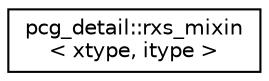 digraph "Graphical Class Hierarchy"
{
 // LATEX_PDF_SIZE
  edge [fontname="Helvetica",fontsize="10",labelfontname="Helvetica",labelfontsize="10"];
  node [fontname="Helvetica",fontsize="10",shape=record];
  rankdir="LR";
  Node0 [label="pcg_detail::rxs_mixin\l\< xtype, itype \>",height=0.2,width=0.4,color="black", fillcolor="white", style="filled",URL="$structpcg__detail_1_1rxs__mixin.html",tooltip=" "];
}
